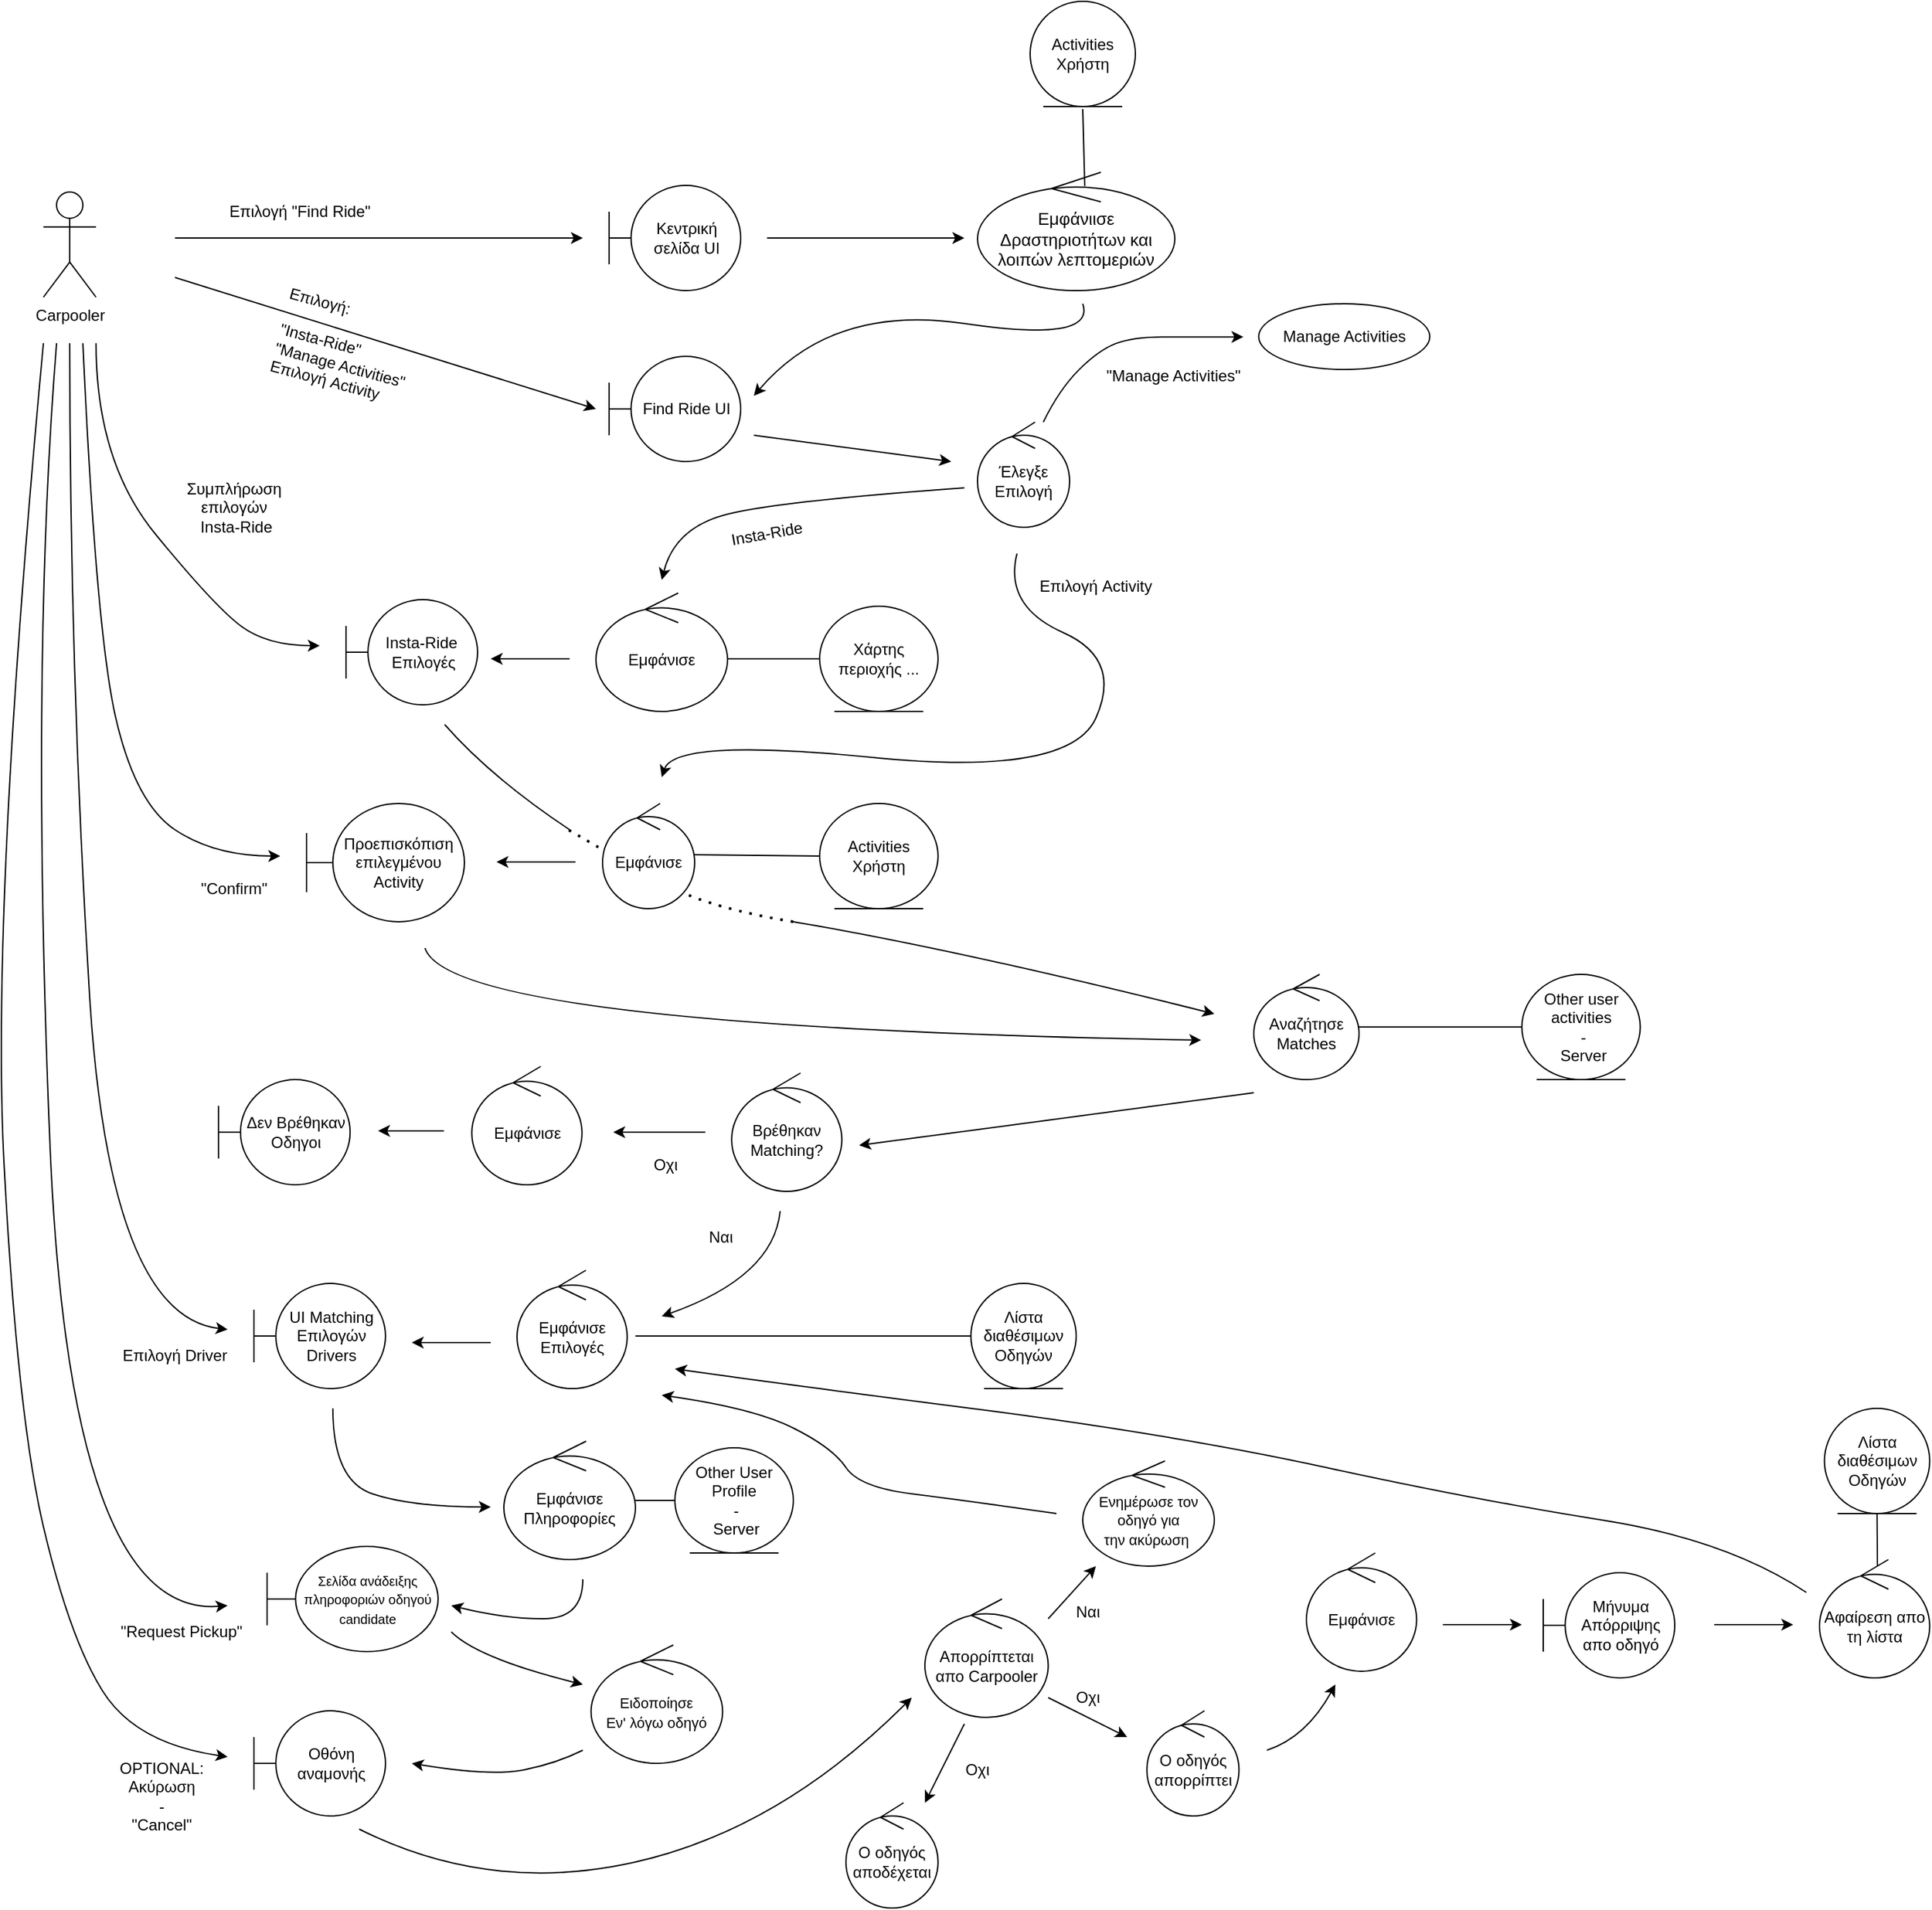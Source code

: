 <mxfile version="26.2.14">
  <diagram name="Page-1" id="xmjsmFQEz73UxvJd8QAu">
    <mxGraphModel dx="1426" dy="1125" grid="1" gridSize="10" guides="1" tooltips="1" connect="1" arrows="1" fold="1" page="1" pageScale="1" pageWidth="850" pageHeight="1100" math="0" shadow="0">
      <root>
        <mxCell id="0" />
        <mxCell id="1" parent="0" />
        <mxCell id="FItJ198MkCB-DSd5qxxd-1" value="Carpooler" style="shape=umlActor;verticalLabelPosition=bottom;verticalAlign=top;html=1;outlineConnect=0;" parent="1" vertex="1">
          <mxGeometry x="250" y="535" width="40" height="80" as="geometry" />
        </mxCell>
        <mxCell id="FItJ198MkCB-DSd5qxxd-3" value="Κεντρική σελίδα UI" style="shape=umlBoundary;whiteSpace=wrap;html=1;" parent="1" vertex="1">
          <mxGeometry x="680" y="530" width="100" height="80" as="geometry" />
        </mxCell>
        <mxCell id="FItJ198MkCB-DSd5qxxd-6" value="Activities Χρήστη" style="ellipse;shape=umlEntity;whiteSpace=wrap;html=1;" parent="1" vertex="1">
          <mxGeometry x="1000" y="390" width="80" height="80" as="geometry" />
        </mxCell>
        <mxCell id="FItJ198MkCB-DSd5qxxd-8" value="&lt;font style=&quot;font-size: 13px;&quot;&gt;Εμφάνιισε Δραστηριοτήτων και λοιπών λεπτομεριών&lt;/font&gt;" style="ellipse;shape=umlControl;whiteSpace=wrap;html=1;" parent="1" vertex="1">
          <mxGeometry x="960" y="520" width="150" height="90" as="geometry" />
        </mxCell>
        <mxCell id="FItJ198MkCB-DSd5qxxd-9" value="Find Ride UI" style="shape=umlBoundary;whiteSpace=wrap;html=1;" parent="1" vertex="1">
          <mxGeometry x="680" y="660" width="100" height="80" as="geometry" />
        </mxCell>
        <mxCell id="FItJ198MkCB-DSd5qxxd-10" value="" style="endArrow=classic;html=1;rounded=0;" parent="1" edge="1">
          <mxGeometry width="50" height="50" relative="1" as="geometry">
            <mxPoint x="350" y="570" as="sourcePoint" />
            <mxPoint x="660" y="570" as="targetPoint" />
          </mxGeometry>
        </mxCell>
        <mxCell id="FItJ198MkCB-DSd5qxxd-11" value="" style="endArrow=classic;html=1;rounded=0;curved=1;" parent="1" edge="1">
          <mxGeometry width="50" height="50" relative="1" as="geometry">
            <mxPoint x="1040" y="620" as="sourcePoint" />
            <mxPoint x="790" y="690" as="targetPoint" />
            <Array as="points">
              <mxPoint x="1050" y="650" />
              <mxPoint x="850" y="620" />
            </Array>
          </mxGeometry>
        </mxCell>
        <mxCell id="FItJ198MkCB-DSd5qxxd-12" value="" style="endArrow=none;html=1;rounded=0;exitX=0.55;exitY=0.106;exitDx=0;exitDy=0;exitPerimeter=0;entryX=0.5;entryY=1;entryDx=0;entryDy=0;" parent="1" edge="1">
          <mxGeometry width="50" height="50" relative="1" as="geometry">
            <mxPoint x="1041.5" y="530.48" as="sourcePoint" />
            <mxPoint x="1040.0" y="472" as="targetPoint" />
          </mxGeometry>
        </mxCell>
        <mxCell id="42Qcf_KdivL-CxCC4_jz-1" value="Επιλογή &quot;Find Ride&quot;" style="text;html=1;align=center;verticalAlign=middle;whiteSpace=wrap;rounded=0;" parent="1" vertex="1">
          <mxGeometry x="390" y="535" width="110" height="30" as="geometry" />
        </mxCell>
        <mxCell id="42Qcf_KdivL-CxCC4_jz-2" value="" style="endArrow=classic;html=1;rounded=0;" parent="1" edge="1">
          <mxGeometry width="50" height="50" relative="1" as="geometry">
            <mxPoint x="800" y="570" as="sourcePoint" />
            <mxPoint x="950" y="570" as="targetPoint" />
          </mxGeometry>
        </mxCell>
        <mxCell id="42Qcf_KdivL-CxCC4_jz-3" value="" style="endArrow=classic;html=1;rounded=0;" parent="1" edge="1">
          <mxGeometry width="50" height="50" relative="1" as="geometry">
            <mxPoint x="350" y="600" as="sourcePoint" />
            <mxPoint x="670" y="700" as="targetPoint" />
          </mxGeometry>
        </mxCell>
        <mxCell id="42Qcf_KdivL-CxCC4_jz-4" value="Επιλογή:&lt;div&gt;&lt;br&gt;&quot;Insta-Ride&quot;&lt;br&gt;&quot;Manage Activities&quot;&lt;br&gt;Επιλογή Activity&lt;/div&gt;" style="text;html=1;align=left;verticalAlign=middle;whiteSpace=wrap;rounded=0;rotation=15;" parent="1" vertex="1">
          <mxGeometry x="425" y="620" width="162.5" height="80" as="geometry" />
        </mxCell>
        <mxCell id="42Qcf_KdivL-CxCC4_jz-5" value="Έλεγξε Επιλογή" style="ellipse;shape=umlControl;whiteSpace=wrap;html=1;" parent="1" vertex="1">
          <mxGeometry x="960" y="710" width="70" height="80" as="geometry" />
        </mxCell>
        <mxCell id="42Qcf_KdivL-CxCC4_jz-6" value="" style="endArrow=classic;html=1;rounded=0;" parent="1" edge="1">
          <mxGeometry width="50" height="50" relative="1" as="geometry">
            <mxPoint x="790" y="720" as="sourcePoint" />
            <mxPoint x="940" y="740" as="targetPoint" />
          </mxGeometry>
        </mxCell>
        <mxCell id="42Qcf_KdivL-CxCC4_jz-7" value="" style="endArrow=classic;html=1;rounded=0;curved=1;" parent="1" edge="1">
          <mxGeometry width="50" height="50" relative="1" as="geometry">
            <mxPoint x="950" y="760" as="sourcePoint" />
            <mxPoint x="720" y="830" as="targetPoint" />
            <Array as="points">
              <mxPoint x="810" y="770" />
              <mxPoint x="730" y="790" />
            </Array>
          </mxGeometry>
        </mxCell>
        <mxCell id="42Qcf_KdivL-CxCC4_jz-8" value="Insta-Ride" style="text;html=1;align=center;verticalAlign=middle;whiteSpace=wrap;rounded=0;rotation=-10;" parent="1" vertex="1">
          <mxGeometry x="770" y="780" width="60" height="30" as="geometry" />
        </mxCell>
        <mxCell id="42Qcf_KdivL-CxCC4_jz-9" value="Εμφάνισε" style="ellipse;shape=umlControl;whiteSpace=wrap;html=1;" parent="1" vertex="1">
          <mxGeometry x="670" y="840" width="100" height="90" as="geometry" />
        </mxCell>
        <mxCell id="42Qcf_KdivL-CxCC4_jz-10" value="Χάρτης περιοχής ..." style="ellipse;shape=umlEntity;whiteSpace=wrap;html=1;" parent="1" vertex="1">
          <mxGeometry x="840" y="850" width="90" height="80" as="geometry" />
        </mxCell>
        <mxCell id="42Qcf_KdivL-CxCC4_jz-11" value="" style="endArrow=none;html=1;rounded=0;entryX=0;entryY=0.5;entryDx=0;entryDy=0;" parent="1" target="42Qcf_KdivL-CxCC4_jz-10" edge="1">
          <mxGeometry width="50" height="50" relative="1" as="geometry">
            <mxPoint x="770" y="890" as="sourcePoint" />
            <mxPoint x="590.0" y="890" as="targetPoint" />
          </mxGeometry>
        </mxCell>
        <mxCell id="42Qcf_KdivL-CxCC4_jz-12" value="" style="endArrow=classic;html=1;rounded=0;" parent="1" edge="1">
          <mxGeometry width="50" height="50" relative="1" as="geometry">
            <mxPoint x="650" y="890" as="sourcePoint" />
            <mxPoint x="590" y="890" as="targetPoint" />
          </mxGeometry>
        </mxCell>
        <mxCell id="42Qcf_KdivL-CxCC4_jz-13" value="Insta-Ride&amp;nbsp;&lt;br&gt;Επιλογές" style="shape=umlBoundary;whiteSpace=wrap;html=1;" parent="1" vertex="1">
          <mxGeometry x="480" y="845" width="100" height="80" as="geometry" />
        </mxCell>
        <mxCell id="42Qcf_KdivL-CxCC4_jz-14" value="" style="endArrow=classic;html=1;rounded=0;curved=1;" parent="1" edge="1">
          <mxGeometry width="50" height="50" relative="1" as="geometry">
            <mxPoint x="290" y="650" as="sourcePoint" />
            <mxPoint x="460" y="880" as="targetPoint" />
            <Array as="points">
              <mxPoint x="290" y="740" />
              <mxPoint x="380" y="850" />
              <mxPoint x="420" y="880" />
            </Array>
          </mxGeometry>
        </mxCell>
        <mxCell id="42Qcf_KdivL-CxCC4_jz-15" value="Συμπλήρωση επιλογών&lt;div&gt;&amp;nbsp;Insta-Ride&lt;/div&gt;" style="text;html=1;align=center;verticalAlign=middle;whiteSpace=wrap;rounded=0;" parent="1" vertex="1">
          <mxGeometry x="340" y="750" width="110" height="50" as="geometry" />
        </mxCell>
        <mxCell id="42Qcf_KdivL-CxCC4_jz-16" value="" style="endArrow=classic;html=1;rounded=0;curved=1;" parent="1" edge="1">
          <mxGeometry width="50" height="50" relative="1" as="geometry">
            <mxPoint x="540" y="1110" as="sourcePoint" />
            <mxPoint x="1130" y="1180" as="targetPoint" />
            <Array as="points">
              <mxPoint x="560" y="1170" />
            </Array>
          </mxGeometry>
        </mxCell>
        <mxCell id="42Qcf_KdivL-CxCC4_jz-17" value="Αναζήτησε Matches" style="ellipse;shape=umlControl;whiteSpace=wrap;html=1;" parent="1" vertex="1">
          <mxGeometry x="1170" y="1130" width="80" height="80" as="geometry" />
        </mxCell>
        <mxCell id="42Qcf_KdivL-CxCC4_jz-18" value="Other user activities&lt;div&gt;&amp;nbsp;-&lt;/div&gt;&lt;div&gt;&amp;nbsp;Server&lt;/div&gt;" style="ellipse;shape=umlEntity;whiteSpace=wrap;html=1;" parent="1" vertex="1">
          <mxGeometry x="1373.75" y="1130" width="90" height="80" as="geometry" />
        </mxCell>
        <mxCell id="42Qcf_KdivL-CxCC4_jz-19" value="" style="endArrow=none;html=1;rounded=0;exitX=0;exitY=0.5;exitDx=0;exitDy=0;" parent="1" source="42Qcf_KdivL-CxCC4_jz-18" edge="1">
          <mxGeometry width="50" height="50" relative="1" as="geometry">
            <mxPoint x="1250.34" y="1230" as="sourcePoint" />
            <mxPoint x="1250" y="1170" as="targetPoint" />
          </mxGeometry>
        </mxCell>
        <mxCell id="42Qcf_KdivL-CxCC4_jz-20" value="Βρέθηκαν Matching?" style="ellipse;shape=umlControl;whiteSpace=wrap;html=1;" parent="1" vertex="1">
          <mxGeometry x="773.13" y="1205" width="83.75" height="90" as="geometry" />
        </mxCell>
        <mxCell id="42Qcf_KdivL-CxCC4_jz-22" value="" style="endArrow=classic;html=1;rounded=0;" parent="1" edge="1">
          <mxGeometry width="50" height="50" relative="1" as="geometry">
            <mxPoint x="753.13" y="1250" as="sourcePoint" />
            <mxPoint x="683.13" y="1250" as="targetPoint" />
          </mxGeometry>
        </mxCell>
        <mxCell id="42Qcf_KdivL-CxCC4_jz-23" value="Δεν Βρέθηκαν Οδηγοι" style="shape=umlBoundary;whiteSpace=wrap;html=1;" parent="1" vertex="1">
          <mxGeometry x="383.13" y="1210" width="100" height="80" as="geometry" />
        </mxCell>
        <mxCell id="42Qcf_KdivL-CxCC4_jz-25" value="" style="endArrow=classic;html=1;rounded=0;" parent="1" edge="1">
          <mxGeometry width="50" height="50" relative="1" as="geometry">
            <mxPoint x="554.38" y="1249" as="sourcePoint" />
            <mxPoint x="504.38" y="1249" as="targetPoint" />
          </mxGeometry>
        </mxCell>
        <mxCell id="42Qcf_KdivL-CxCC4_jz-27" value="UI Matching Επιλογών Drivers" style="shape=umlBoundary;whiteSpace=wrap;html=1;" parent="1" vertex="1">
          <mxGeometry x="410" y="1365" width="100" height="80" as="geometry" />
        </mxCell>
        <mxCell id="42Qcf_KdivL-CxCC4_jz-28" value="" style="endArrow=classic;html=1;rounded=0;curved=1;" parent="1" edge="1">
          <mxGeometry width="50" height="50" relative="1" as="geometry">
            <mxPoint x="810" y="1310" as="sourcePoint" />
            <mxPoint x="720" y="1390" as="targetPoint" />
            <Array as="points">
              <mxPoint x="805" y="1360" />
            </Array>
          </mxGeometry>
        </mxCell>
        <mxCell id="42Qcf_KdivL-CxCC4_jz-29" value="Εμφάνισε" style="ellipse;shape=umlControl;whiteSpace=wrap;html=1;" parent="1" vertex="1">
          <mxGeometry x="575.63" y="1200" width="83.75" height="90" as="geometry" />
        </mxCell>
        <mxCell id="42Qcf_KdivL-CxCC4_jz-30" value="&lt;div&gt;Εμφάνισε Επιλογές&lt;/div&gt;" style="ellipse;shape=umlControl;whiteSpace=wrap;html=1;" parent="1" vertex="1">
          <mxGeometry x="610" y="1355" width="83.75" height="90" as="geometry" />
        </mxCell>
        <mxCell id="42Qcf_KdivL-CxCC4_jz-31" value="" style="endArrow=classic;html=1;rounded=0;" parent="1" edge="1">
          <mxGeometry width="50" height="50" relative="1" as="geometry">
            <mxPoint x="590" y="1410" as="sourcePoint" />
            <mxPoint x="530" y="1410" as="targetPoint" />
          </mxGeometry>
        </mxCell>
        <mxCell id="42Qcf_KdivL-CxCC4_jz-32" value="" style="endArrow=classic;html=1;rounded=0;curved=1;" parent="1" edge="1">
          <mxGeometry width="50" height="50" relative="1" as="geometry">
            <mxPoint x="270" y="650" as="sourcePoint" />
            <mxPoint x="390" y="1400" as="targetPoint" />
            <Array as="points">
              <mxPoint x="270" y="899.63" />
              <mxPoint x="300" y="1390" />
            </Array>
          </mxGeometry>
        </mxCell>
        <mxCell id="42Qcf_KdivL-CxCC4_jz-33" value="Επιλογή Driver" style="text;html=1;align=center;verticalAlign=middle;whiteSpace=wrap;rounded=0;" parent="1" vertex="1">
          <mxGeometry x="295" y="1395" width="110" height="50" as="geometry" />
        </mxCell>
        <mxCell id="42Qcf_KdivL-CxCC4_jz-35" value="Οχι" style="text;html=1;align=center;verticalAlign=middle;whiteSpace=wrap;rounded=0;" parent="1" vertex="1">
          <mxGeometry x="693.13" y="1260" width="60" height="30" as="geometry" />
        </mxCell>
        <mxCell id="42Qcf_KdivL-CxCC4_jz-36" value="Ναι" style="text;html=1;align=center;verticalAlign=middle;whiteSpace=wrap;rounded=0;" parent="1" vertex="1">
          <mxGeometry x="730" y="1310" width="70" height="40" as="geometry" />
        </mxCell>
        <mxCell id="42Qcf_KdivL-CxCC4_jz-38" value="Εμφάνισε Πληροφορίες" style="ellipse;shape=umlControl;whiteSpace=wrap;html=1;" parent="1" vertex="1">
          <mxGeometry x="600" y="1485" width="100" height="90" as="geometry" />
        </mxCell>
        <mxCell id="42Qcf_KdivL-CxCC4_jz-39" value="&lt;div&gt;&lt;div&gt;Other User&lt;/div&gt;&lt;div&gt;Profile&lt;br&gt;&amp;nbsp;-&lt;/div&gt;&lt;div&gt;&amp;nbsp;Server&lt;/div&gt;&lt;/div&gt;" style="ellipse;shape=umlEntity;whiteSpace=wrap;html=1;" parent="1" vertex="1">
          <mxGeometry x="730" y="1490" width="90" height="80" as="geometry" />
        </mxCell>
        <mxCell id="42Qcf_KdivL-CxCC4_jz-41" value="&lt;font style=&quot;font-size: 10px;&quot;&gt;Σελίδα ανάδειξης πληροφοριών οδηγού candidate&lt;/font&gt;" style="shape=umlBoundary;whiteSpace=wrap;html=1;" parent="1" vertex="1">
          <mxGeometry x="420" y="1565" width="130" height="80" as="geometry" />
        </mxCell>
        <mxCell id="42Qcf_KdivL-CxCC4_jz-43" value="" style="endArrow=none;html=1;rounded=0;exitX=0;exitY=0.5;exitDx=0;exitDy=0;" parent="1" source="42Qcf_KdivL-CxCC4_jz-39" target="42Qcf_KdivL-CxCC4_jz-38" edge="1">
          <mxGeometry width="50" height="50" relative="1" as="geometry">
            <mxPoint x="820" y="1535" as="sourcePoint" />
            <mxPoint x="696.25" y="1535" as="targetPoint" />
          </mxGeometry>
        </mxCell>
        <mxCell id="42Qcf_KdivL-CxCC4_jz-45" value="" style="endArrow=classic;html=1;rounded=0;curved=1;" parent="1" edge="1">
          <mxGeometry width="50" height="50" relative="1" as="geometry">
            <mxPoint x="260" y="650" as="sourcePoint" />
            <mxPoint x="390" y="1610" as="targetPoint" />
            <Array as="points">
              <mxPoint x="240" y="899.63" />
              <mxPoint x="270" y="1620" />
            </Array>
          </mxGeometry>
        </mxCell>
        <mxCell id="42Qcf_KdivL-CxCC4_jz-46" value="&quot;Request Pickup&quot;" style="text;html=1;align=center;verticalAlign=middle;whiteSpace=wrap;rounded=0;" parent="1" vertex="1">
          <mxGeometry x="300" y="1605" width="110" height="50" as="geometry" />
        </mxCell>
        <mxCell id="42Qcf_KdivL-CxCC4_jz-48" value="&lt;font style=&quot;font-size: 11px;&quot;&gt;Ειδοποίησε&lt;br&gt;Εν&#39; λόγω οδηγό&lt;/font&gt;" style="ellipse;shape=umlControl;whiteSpace=wrap;html=1;" parent="1" vertex="1">
          <mxGeometry x="666.25" y="1640" width="100" height="90" as="geometry" />
        </mxCell>
        <mxCell id="42Qcf_KdivL-CxCC4_jz-49" value="" style="endArrow=classic;html=1;rounded=0;curved=1;" parent="1" edge="1">
          <mxGeometry width="50" height="50" relative="1" as="geometry">
            <mxPoint x="560" y="1630" as="sourcePoint" />
            <mxPoint x="660" y="1670" as="targetPoint" />
            <Array as="points">
              <mxPoint x="580" y="1650" />
            </Array>
          </mxGeometry>
        </mxCell>
        <mxCell id="42Qcf_KdivL-CxCC4_jz-50" value="" style="endArrow=classic;html=1;rounded=0;curved=1;" parent="1" edge="1">
          <mxGeometry width="50" height="50" relative="1" as="geometry">
            <mxPoint x="660" y="1720" as="sourcePoint" />
            <mxPoint x="530" y="1730" as="targetPoint" />
            <Array as="points">
              <mxPoint x="640" y="1730" />
              <mxPoint x="590" y="1740" />
            </Array>
          </mxGeometry>
        </mxCell>
        <mxCell id="42Qcf_KdivL-CxCC4_jz-51" value="Οθόνη αναμονής" style="shape=umlBoundary;whiteSpace=wrap;html=1;" parent="1" vertex="1">
          <mxGeometry x="410" y="1690" width="100" height="80" as="geometry" />
        </mxCell>
        <mxCell id="42Qcf_KdivL-CxCC4_jz-53" value="Ο οδηγός αποδέχεται" style="ellipse;shape=umlControl;whiteSpace=wrap;html=1;" parent="1" vertex="1">
          <mxGeometry x="860" y="1760" width="70" height="80" as="geometry" />
        </mxCell>
        <mxCell id="42Qcf_KdivL-CxCC4_jz-54" value="Ο οδηγός απορρίπτει" style="ellipse;shape=umlControl;whiteSpace=wrap;html=1;" parent="1" vertex="1">
          <mxGeometry x="1088.75" y="1690" width="70" height="80" as="geometry" />
        </mxCell>
        <mxCell id="42Qcf_KdivL-CxCC4_jz-58" value="" style="endArrow=classic;html=1;rounded=0;curved=1;" parent="1" edge="1">
          <mxGeometry width="50" height="50" relative="1" as="geometry">
            <mxPoint x="490" y="1780" as="sourcePoint" />
            <mxPoint x="910" y="1680" as="targetPoint" />
            <Array as="points">
              <mxPoint x="590" y="1830" />
              <mxPoint x="810" y="1780" />
            </Array>
          </mxGeometry>
        </mxCell>
        <mxCell id="42Qcf_KdivL-CxCC4_jz-59" value="Απορρίπτεται&lt;br&gt;απο Carpooler" style="ellipse;shape=umlControl;whiteSpace=wrap;html=1;" parent="1" vertex="1">
          <mxGeometry x="920" y="1605" width="93.75" height="90" as="geometry" />
        </mxCell>
        <mxCell id="42Qcf_KdivL-CxCC4_jz-60" value="" style="endArrow=classic;html=1;rounded=0;curved=1;" parent="1" edge="1">
          <mxGeometry width="50" height="50" relative="1" as="geometry">
            <mxPoint x="250" y="650" as="sourcePoint" />
            <mxPoint x="390" y="1725" as="targetPoint" />
            <Array as="points">
              <mxPoint x="210" y="1080" />
              <mxPoint x="230" y="1465" />
              <mxPoint x="270" y="1635" />
              <mxPoint x="320" y="1715" />
            </Array>
          </mxGeometry>
        </mxCell>
        <mxCell id="42Qcf_KdivL-CxCC4_jz-61" value="" style="endArrow=classic;html=1;rounded=0;" parent="1" edge="1">
          <mxGeometry width="50" height="50" relative="1" as="geometry">
            <mxPoint x="1013.75" y="1620" as="sourcePoint" />
            <mxPoint x="1050" y="1580" as="targetPoint" />
          </mxGeometry>
        </mxCell>
        <mxCell id="42Qcf_KdivL-CxCC4_jz-62" value="" style="endArrow=classic;html=1;rounded=0;" parent="1" edge="1">
          <mxGeometry width="50" height="50" relative="1" as="geometry">
            <mxPoint x="1013.75" y="1680" as="sourcePoint" />
            <mxPoint x="1073.75" y="1710" as="targetPoint" />
          </mxGeometry>
        </mxCell>
        <mxCell id="42Qcf_KdivL-CxCC4_jz-63" value="Οχι" style="text;html=1;align=center;verticalAlign=middle;whiteSpace=wrap;rounded=0;" parent="1" vertex="1">
          <mxGeometry x="930" y="1720" width="60" height="30" as="geometry" />
        </mxCell>
        <mxCell id="42Qcf_KdivL-CxCC4_jz-64" value="Οχι" style="text;html=1;align=center;verticalAlign=middle;whiteSpace=wrap;rounded=0;" parent="1" vertex="1">
          <mxGeometry x="1013.75" y="1665" width="60" height="30" as="geometry" />
        </mxCell>
        <mxCell id="42Qcf_KdivL-CxCC4_jz-65" value="Ναι" style="text;html=1;align=center;verticalAlign=middle;whiteSpace=wrap;rounded=0;" parent="1" vertex="1">
          <mxGeometry x="1013.75" y="1600" width="60" height="30" as="geometry" />
        </mxCell>
        <mxCell id="42Qcf_KdivL-CxCC4_jz-67" value="" style="endArrow=classic;html=1;rounded=0;" parent="1" edge="1">
          <mxGeometry width="50" height="50" relative="1" as="geometry">
            <mxPoint x="950" y="1700" as="sourcePoint" />
            <mxPoint x="920" y="1760" as="targetPoint" />
          </mxGeometry>
        </mxCell>
        <mxCell id="42Qcf_KdivL-CxCC4_jz-68" value="&lt;span style=&quot;font-size: 11px;&quot;&gt;Ενημέρωσε τον οδηγό για&lt;br&gt;την ακύρωση&amp;nbsp;&lt;/span&gt;" style="ellipse;shape=umlControl;whiteSpace=wrap;html=1;" parent="1" vertex="1">
          <mxGeometry x="1040" y="1500" width="100" height="80" as="geometry" />
        </mxCell>
        <mxCell id="42Qcf_KdivL-CxCC4_jz-71" value="" style="endArrow=classic;html=1;rounded=0;curved=1;" parent="1" edge="1">
          <mxGeometry width="50" height="50" relative="1" as="geometry">
            <mxPoint x="470" y="1460" as="sourcePoint" />
            <mxPoint x="590" y="1535" as="targetPoint" />
            <Array as="points">
              <mxPoint x="470" y="1515" />
              <mxPoint x="530" y="1535" />
            </Array>
          </mxGeometry>
        </mxCell>
        <mxCell id="42Qcf_KdivL-CxCC4_jz-72" value="" style="endArrow=classic;html=1;rounded=0;curved=1;" parent="1" edge="1">
          <mxGeometry width="50" height="50" relative="1" as="geometry">
            <mxPoint x="660" y="1590" as="sourcePoint" />
            <mxPoint x="560" y="1610" as="targetPoint" />
            <Array as="points">
              <mxPoint x="660" y="1620" />
              <mxPoint x="600" y="1620" />
            </Array>
          </mxGeometry>
        </mxCell>
        <mxCell id="42Qcf_KdivL-CxCC4_jz-76" value="" style="endArrow=classic;html=1;rounded=0;curved=1;" parent="1" edge="1">
          <mxGeometry width="50" height="50" relative="1" as="geometry">
            <mxPoint x="1010.003" y="709.999" as="sourcePoint" />
            <mxPoint x="1162.13" y="645.2" as="targetPoint" />
            <Array as="points">
              <mxPoint x="1022.13" y="685.2" />
              <mxPoint x="1052.13" y="655.2" />
              <mxPoint x="1078.38" y="645.2" />
              <mxPoint x="1122.13" y="645.2" />
            </Array>
          </mxGeometry>
        </mxCell>
        <mxCell id="42Qcf_KdivL-CxCC4_jz-77" value="&quot;Manage Activities&quot;" style="text;html=1;align=center;verticalAlign=middle;whiteSpace=wrap;rounded=0;rotation=0;" parent="1" vertex="1">
          <mxGeometry x="1043.75" y="660" width="130" height="30" as="geometry" />
        </mxCell>
        <mxCell id="42Qcf_KdivL-CxCC4_jz-78" value="Manage Activities" style="ellipse;whiteSpace=wrap;html=1;" parent="1" vertex="1">
          <mxGeometry x="1173.75" y="620" width="130" height="50" as="geometry" />
        </mxCell>
        <mxCell id="NABKonEqtzCEHzalsWoi-16" value="" style="endArrow=classic;html=1;rounded=0;curved=1;" edge="1" parent="1">
          <mxGeometry width="50" height="50" relative="1" as="geometry">
            <mxPoint x="990" y="810" as="sourcePoint" />
            <mxPoint x="720" y="980" as="targetPoint" />
            <Array as="points">
              <mxPoint x="980" y="850" />
              <mxPoint x="1070" y="890" />
              <mxPoint x="1030" y="980" />
              <mxPoint x="730" y="950" />
            </Array>
          </mxGeometry>
        </mxCell>
        <mxCell id="NABKonEqtzCEHzalsWoi-17" value="Επιλογή Activity" style="text;html=1;align=center;verticalAlign=middle;whiteSpace=wrap;rounded=0;rotation=0;" vertex="1" parent="1">
          <mxGeometry x="990" y="820" width="120" height="30" as="geometry" />
        </mxCell>
        <mxCell id="NABKonEqtzCEHzalsWoi-19" value="Προεπισκόπιση&lt;br&gt;επιλεγμένου Activity" style="shape=umlBoundary;whiteSpace=wrap;html=1;" vertex="1" parent="1">
          <mxGeometry x="450" y="1000" width="120" height="90" as="geometry" />
        </mxCell>
        <mxCell id="NABKonEqtzCEHzalsWoi-21" value="Activities Χρήστη" style="ellipse;shape=umlEntity;whiteSpace=wrap;html=1;" vertex="1" parent="1">
          <mxGeometry x="840" y="1000" width="90" height="80" as="geometry" />
        </mxCell>
        <mxCell id="NABKonEqtzCEHzalsWoi-22" value="" style="endArrow=none;html=1;rounded=0;exitX=0.996;exitY=0.488;exitDx=0;exitDy=0;exitPerimeter=0;entryX=0;entryY=0.5;entryDx=0;entryDy=0;" edge="1" parent="1" source="NABKonEqtzCEHzalsWoi-18" target="NABKonEqtzCEHzalsWoi-21">
          <mxGeometry width="50" height="50" relative="1" as="geometry">
            <mxPoint x="646.02" y="1110" as="sourcePoint" />
            <mxPoint x="840" y="1060" as="targetPoint" />
          </mxGeometry>
        </mxCell>
        <mxCell id="NABKonEqtzCEHzalsWoi-23" value="OPTIONAL: Ακύρωση&lt;br&gt;-&lt;br&gt;&quot;Cancel&quot;" style="text;html=1;align=center;verticalAlign=middle;whiteSpace=wrap;rounded=0;" vertex="1" parent="1">
          <mxGeometry x="310" y="1720" width="60" height="70" as="geometry" />
        </mxCell>
        <mxCell id="NABKonEqtzCEHzalsWoi-25" value="" style="endArrow=classic;html=1;rounded=0;" edge="1" parent="1">
          <mxGeometry width="50" height="50" relative="1" as="geometry">
            <mxPoint x="654.38" y="1044.5" as="sourcePoint" />
            <mxPoint x="594.38" y="1044.5" as="targetPoint" />
          </mxGeometry>
        </mxCell>
        <mxCell id="NABKonEqtzCEHzalsWoi-26" value="" style="endArrow=classic;html=1;rounded=0;curved=1;" edge="1" parent="1">
          <mxGeometry width="50" height="50" relative="1" as="geometry">
            <mxPoint x="280" y="650" as="sourcePoint" />
            <mxPoint x="430" y="1040" as="targetPoint" />
            <Array as="points">
              <mxPoint x="290" y="870" />
              <mxPoint x="320" y="1000" />
              <mxPoint x="380" y="1040" />
            </Array>
          </mxGeometry>
        </mxCell>
        <mxCell id="NABKonEqtzCEHzalsWoi-27" value="&quot;Confirm&quot;" style="text;html=1;align=center;verticalAlign=middle;whiteSpace=wrap;rounded=0;" vertex="1" parent="1">
          <mxGeometry x="340" y="1040" width="110" height="50" as="geometry" />
        </mxCell>
        <mxCell id="NABKonEqtzCEHzalsWoi-34" value="" style="endArrow=none;html=1;rounded=0;curved=1;" edge="1" parent="1">
          <mxGeometry width="50" height="50" relative="1" as="geometry">
            <mxPoint x="650" y="1020" as="sourcePoint" />
            <mxPoint x="555" y="940" as="targetPoint" />
            <Array as="points">
              <mxPoint x="590" y="980" />
            </Array>
          </mxGeometry>
        </mxCell>
        <mxCell id="NABKonEqtzCEHzalsWoi-35" value="" style="endArrow=classic;html=1;rounded=0;curved=1;" edge="1" parent="1">
          <mxGeometry width="50" height="50" relative="1" as="geometry">
            <mxPoint x="820" y="1090" as="sourcePoint" />
            <mxPoint x="1140" y="1160" as="targetPoint" />
            <Array as="points">
              <mxPoint x="940" y="1110" />
            </Array>
          </mxGeometry>
        </mxCell>
        <mxCell id="NABKonEqtzCEHzalsWoi-36" value="" style="endArrow=none;dashed=1;html=1;dashPattern=1 3;strokeWidth=2;rounded=0;curved=1;" edge="1" parent="1">
          <mxGeometry width="50" height="50" relative="1" as="geometry">
            <mxPoint x="820" y="1090" as="sourcePoint" />
            <mxPoint x="649" y="1020" as="targetPoint" />
            <Array as="points">
              <mxPoint x="760" y="1080" />
              <mxPoint x="700" y="1050" />
            </Array>
          </mxGeometry>
        </mxCell>
        <mxCell id="NABKonEqtzCEHzalsWoi-18" value="Εμφάνισε" style="ellipse;shape=umlControl;whiteSpace=wrap;html=1;" vertex="1" parent="1">
          <mxGeometry x="675" y="1000" width="70" height="80" as="geometry" />
        </mxCell>
        <mxCell id="NABKonEqtzCEHzalsWoi-37" value="" style="endArrow=classic;html=1;rounded=0;" edge="1" parent="1">
          <mxGeometry width="50" height="50" relative="1" as="geometry">
            <mxPoint x="1170" y="1220" as="sourcePoint" />
            <mxPoint x="870" y="1260" as="targetPoint" />
          </mxGeometry>
        </mxCell>
        <mxCell id="NABKonEqtzCEHzalsWoi-38" value="" style="endArrow=classic;html=1;rounded=0;curved=1;" edge="1" parent="1">
          <mxGeometry width="50" height="50" relative="1" as="geometry">
            <mxPoint x="1180" y="1720" as="sourcePoint" />
            <mxPoint x="1232" y="1670" as="targetPoint" />
            <Array as="points">
              <mxPoint x="1210" y="1710" />
            </Array>
          </mxGeometry>
        </mxCell>
        <mxCell id="NABKonEqtzCEHzalsWoi-39" value="Εμφάνισε" style="ellipse;shape=umlControl;whiteSpace=wrap;html=1;" vertex="1" parent="1">
          <mxGeometry x="1210" y="1570" width="83.75" height="90" as="geometry" />
        </mxCell>
        <mxCell id="NABKonEqtzCEHzalsWoi-40" value="Μήνυμα Απόρριψης απο οδηγό" style="shape=umlBoundary;whiteSpace=wrap;html=1;" vertex="1" parent="1">
          <mxGeometry x="1390" y="1585" width="100" height="80" as="geometry" />
        </mxCell>
        <mxCell id="NABKonEqtzCEHzalsWoi-41" value="" style="endArrow=classic;html=1;rounded=0;" edge="1" parent="1">
          <mxGeometry width="50" height="50" relative="1" as="geometry">
            <mxPoint x="1313.75" y="1624.5" as="sourcePoint" />
            <mxPoint x="1373.75" y="1624.5" as="targetPoint" />
          </mxGeometry>
        </mxCell>
        <mxCell id="NABKonEqtzCEHzalsWoi-42" value="" style="endArrow=classic;html=1;rounded=0;" edge="1" parent="1">
          <mxGeometry width="50" height="50" relative="1" as="geometry">
            <mxPoint x="1520" y="1624.5" as="sourcePoint" />
            <mxPoint x="1580" y="1624.5" as="targetPoint" />
          </mxGeometry>
        </mxCell>
        <mxCell id="NABKonEqtzCEHzalsWoi-43" value="Αφαίρεση απο τη λίστα" style="ellipse;shape=umlControl;whiteSpace=wrap;html=1;" vertex="1" parent="1">
          <mxGeometry x="1600" y="1575" width="83.75" height="90" as="geometry" />
        </mxCell>
        <mxCell id="NABKonEqtzCEHzalsWoi-44" value="Λίστα διαθέσιμων Οδηγών" style="ellipse;shape=umlEntity;whiteSpace=wrap;html=1;" vertex="1" parent="1">
          <mxGeometry x="1603.75" y="1460" width="80" height="80" as="geometry" />
        </mxCell>
        <mxCell id="NABKonEqtzCEHzalsWoi-45" value="" style="endArrow=none;html=1;rounded=0;entryX=0.5;entryY=1;entryDx=0;entryDy=0;" edge="1" parent="1" target="NABKonEqtzCEHzalsWoi-44">
          <mxGeometry width="50" height="50" relative="1" as="geometry">
            <mxPoint x="1644" y="1580" as="sourcePoint" />
            <mxPoint x="1650" y="1540" as="targetPoint" />
          </mxGeometry>
        </mxCell>
        <mxCell id="NABKonEqtzCEHzalsWoi-46" value="" style="endArrow=none;html=1;rounded=0;exitX=0;exitY=0.5;exitDx=0;exitDy=0;" edge="1" parent="1" source="NABKonEqtzCEHzalsWoi-47">
          <mxGeometry width="50" height="50" relative="1" as="geometry">
            <mxPoint x="950" y="1400" as="sourcePoint" />
            <mxPoint x="700" y="1405" as="targetPoint" />
          </mxGeometry>
        </mxCell>
        <mxCell id="NABKonEqtzCEHzalsWoi-47" value="Λίστα διαθέσιμων Οδηγών" style="ellipse;shape=umlEntity;whiteSpace=wrap;html=1;" vertex="1" parent="1">
          <mxGeometry x="955" y="1365" width="80" height="80" as="geometry" />
        </mxCell>
        <mxCell id="NABKonEqtzCEHzalsWoi-48" value="" style="endArrow=classic;html=1;rounded=0;curved=1;" edge="1" parent="1">
          <mxGeometry width="50" height="50" relative="1" as="geometry">
            <mxPoint x="1020" y="1540" as="sourcePoint" />
            <mxPoint x="720" y="1450" as="targetPoint" />
            <Array as="points">
              <mxPoint x="950" y="1530" />
              <mxPoint x="870" y="1520" />
              <mxPoint x="850" y="1490" />
              <mxPoint x="790" y="1460" />
            </Array>
          </mxGeometry>
        </mxCell>
        <mxCell id="NABKonEqtzCEHzalsWoi-49" value="" style="endArrow=classic;html=1;rounded=0;curved=1;" edge="1" parent="1">
          <mxGeometry width="50" height="50" relative="1" as="geometry">
            <mxPoint x="1590" y="1600" as="sourcePoint" />
            <mxPoint x="730" y="1430" as="targetPoint" />
            <Array as="points">
              <mxPoint x="1530" y="1560" />
              <mxPoint x="1340" y="1530" />
              <mxPoint x="1110" y="1480" />
              <mxPoint x="800" y="1440" />
            </Array>
          </mxGeometry>
        </mxCell>
      </root>
    </mxGraphModel>
  </diagram>
</mxfile>
